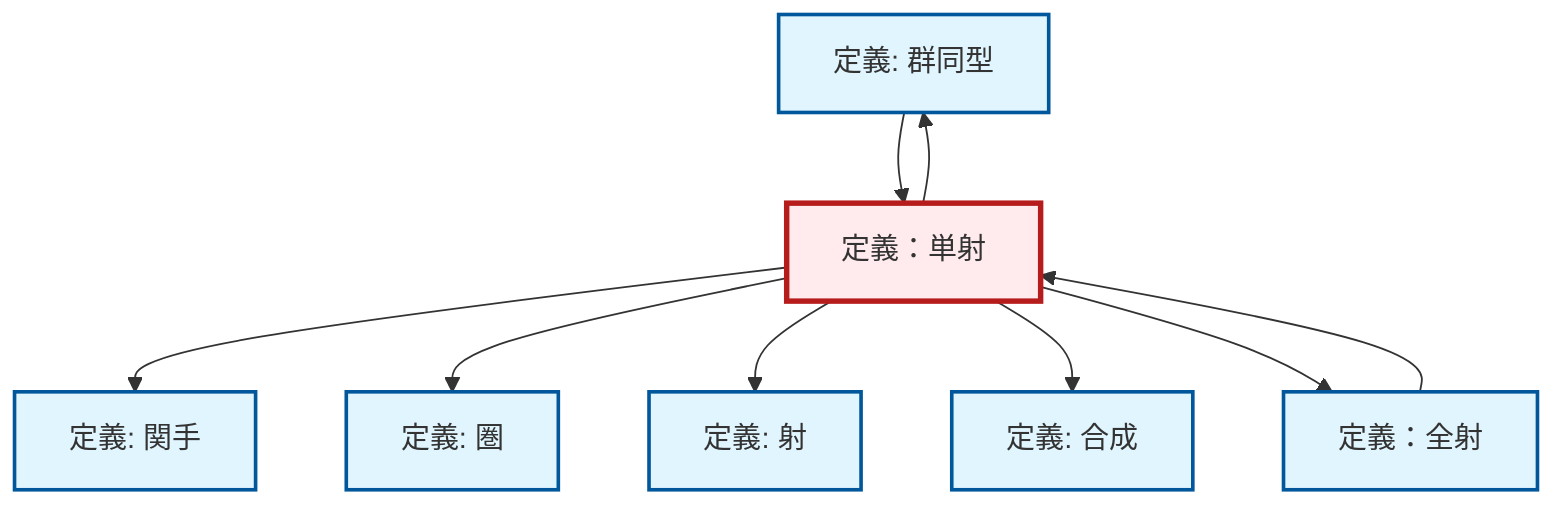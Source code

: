 graph TD
    classDef definition fill:#e1f5fe,stroke:#01579b,stroke-width:2px
    classDef theorem fill:#f3e5f5,stroke:#4a148c,stroke-width:2px
    classDef axiom fill:#fff3e0,stroke:#e65100,stroke-width:2px
    classDef example fill:#e8f5e9,stroke:#1b5e20,stroke-width:2px
    classDef current fill:#ffebee,stroke:#b71c1c,stroke-width:3px
    def-isomorphism["定義: 群同型"]:::definition
    def-composition["定義: 合成"]:::definition
    def-category["定義: 圏"]:::definition
    def-morphism["定義: 射"]:::definition
    def-epimorphism["定義：全射"]:::definition
    def-monomorphism["定義：単射"]:::definition
    def-functor["定義: 関手"]:::definition
    def-monomorphism --> def-functor
    def-isomorphism --> def-monomorphism
    def-monomorphism --> def-category
    def-monomorphism --> def-morphism
    def-monomorphism --> def-composition
    def-epimorphism --> def-monomorphism
    def-monomorphism --> def-isomorphism
    def-monomorphism --> def-epimorphism
    class def-monomorphism current